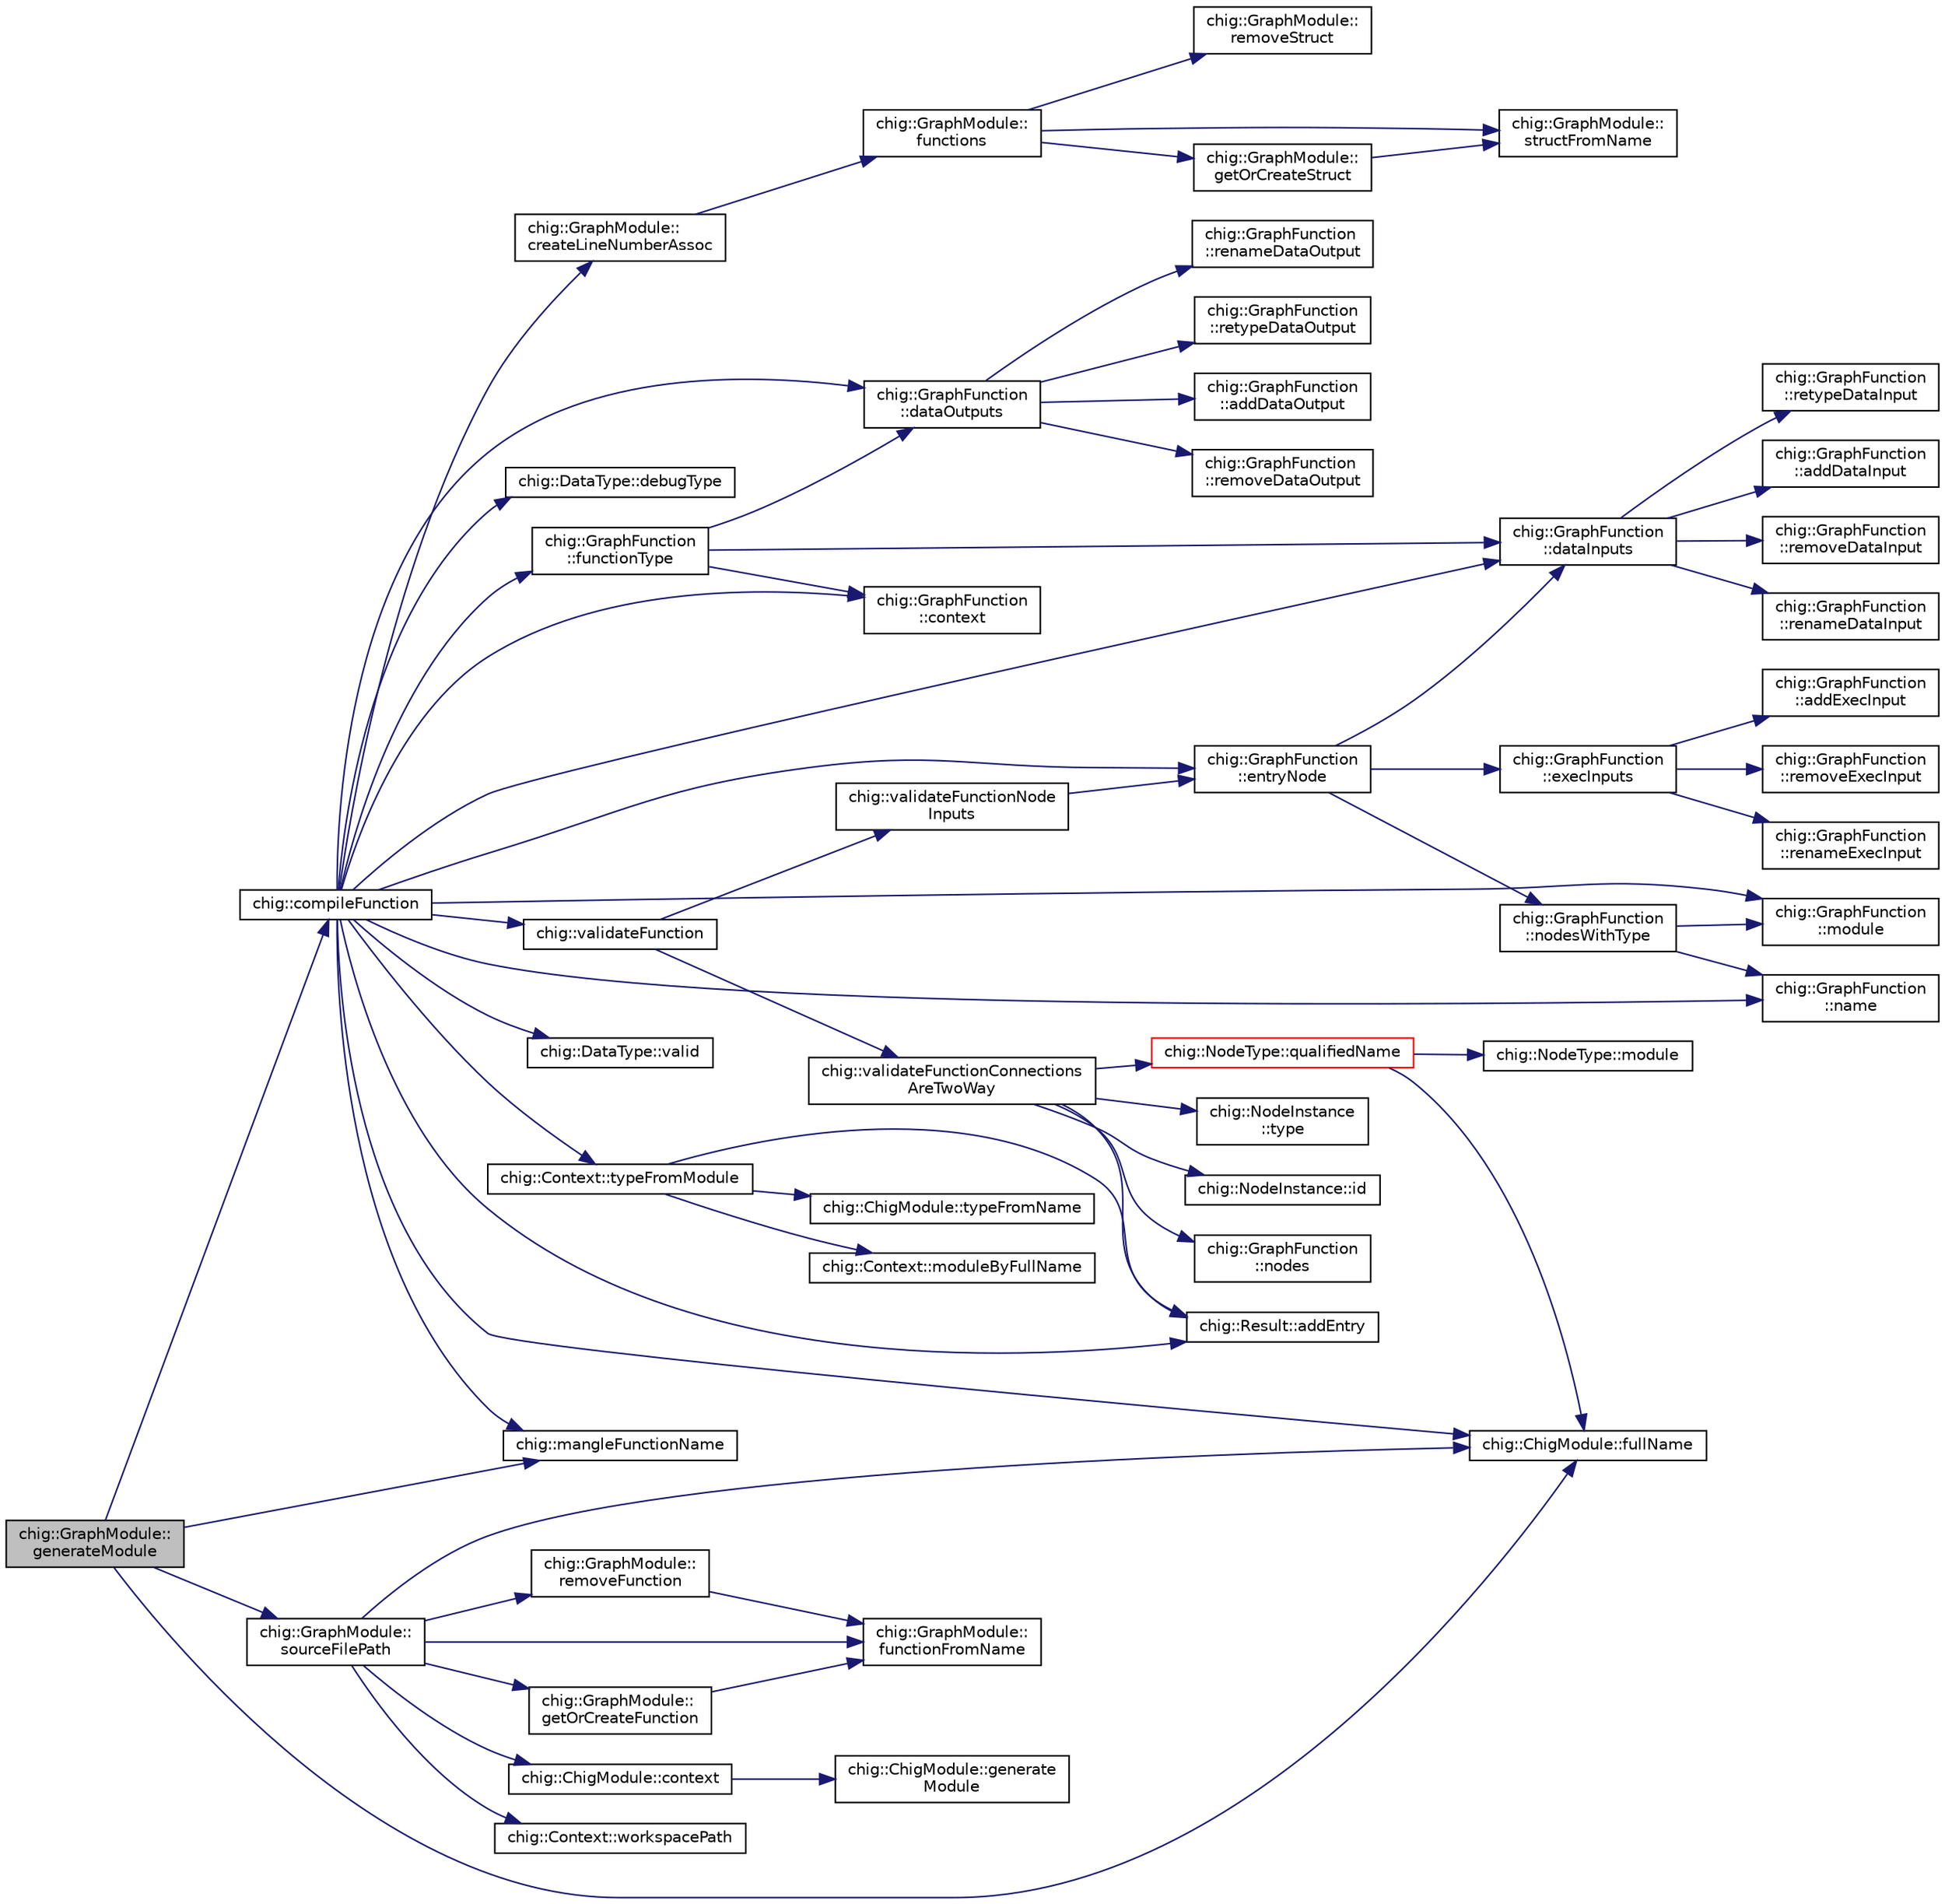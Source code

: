digraph "chig::GraphModule::generateModule"
{
 // INTERACTIVE_SVG=YES
  edge [fontname="Helvetica",fontsize="10",labelfontname="Helvetica",labelfontsize="10"];
  node [fontname="Helvetica",fontsize="10",shape=record];
  rankdir="LR";
  Node223 [label="chig::GraphModule::\lgenerateModule",height=0.2,width=0.4,color="black", fillcolor="grey75", style="filled", fontcolor="black"];
  Node223 -> Node224 [color="midnightblue",fontsize="10",style="solid",fontname="Helvetica"];
  Node224 [label="chig::compileFunction",height=0.2,width=0.4,color="black", fillcolor="white", style="filled",URL="$namespacechig.html#a4f26546c4bc76c31cc822d0365be0f30",tooltip="Compile the graph to an llvm::Function (usually called from JsonModule::generateModule) ..."];
  Node224 -> Node225 [color="midnightblue",fontsize="10",style="solid",fontname="Helvetica"];
  Node225 [label="chig::Result::addEntry",height=0.2,width=0.4,color="black", fillcolor="white", style="filled",URL="$structchig_1_1Result.html#aabb30a56760c3a817518912d9eabb491",tooltip="Add a entry to the result, either a warning or an error. "];
  Node224 -> Node226 [color="midnightblue",fontsize="10",style="solid",fontname="Helvetica"];
  Node226 [label="chig::GraphFunction\l::context",height=0.2,width=0.4,color="black", fillcolor="white", style="filled",URL="$structchig_1_1GraphFunction.html#a1e937f70e87b2d783211f31a6ddfb91c",tooltip="Get the context. "];
  Node224 -> Node227 [color="midnightblue",fontsize="10",style="solid",fontname="Helvetica"];
  Node227 [label="chig::GraphModule::\lcreateLineNumberAssoc",height=0.2,width=0.4,color="black", fillcolor="white", style="filled",URL="$structchig_1_1GraphModule.html#a292eaf6be61fdccb79b54341a34ca6d7",tooltip="Create the associations from line number and function in debug info. "];
  Node227 -> Node228 [color="midnightblue",fontsize="10",style="solid",fontname="Helvetica"];
  Node228 [label="chig::GraphModule::\lfunctions",height=0.2,width=0.4,color="black", fillcolor="white", style="filled",URL="$structchig_1_1GraphModule.html#a3aca789690eb2e7dedc764ae20154c9d",tooltip="Get functions. "];
  Node228 -> Node229 [color="midnightblue",fontsize="10",style="solid",fontname="Helvetica"];
  Node229 [label="chig::GraphModule::\lgetOrCreateStruct",height=0.2,width=0.4,color="black", fillcolor="white", style="filled",URL="$structchig_1_1GraphModule.html#af766a22d33074aafe823b19218321d6e",tooltip="Create a new struct in the module. "];
  Node229 -> Node230 [color="midnightblue",fontsize="10",style="solid",fontname="Helvetica"];
  Node230 [label="chig::GraphModule::\lstructFromName",height=0.2,width=0.4,color="black", fillcolor="white", style="filled",URL="$structchig_1_1GraphModule.html#a64831f6b192140fb9014025717df72ac",tooltip="Get a struct by name. "];
  Node228 -> Node231 [color="midnightblue",fontsize="10",style="solid",fontname="Helvetica"];
  Node231 [label="chig::GraphModule::\lremoveStruct",height=0.2,width=0.4,color="black", fillcolor="white", style="filled",URL="$structchig_1_1GraphModule.html#a7d3e60b0ac5dcc4304c4cfc0a8b13d07",tooltip="Remove a struct from the module by name. "];
  Node228 -> Node230 [color="midnightblue",fontsize="10",style="solid",fontname="Helvetica"];
  Node224 -> Node232 [color="midnightblue",fontsize="10",style="solid",fontname="Helvetica"];
  Node232 [label="chig::GraphFunction\l::dataInputs",height=0.2,width=0.4,color="black", fillcolor="white", style="filled",URL="$structchig_1_1GraphFunction.html#a42c555949c37c229eae02af3dabae189",tooltip="Get the function data inputs in the format {type, docstring}. "];
  Node232 -> Node233 [color="midnightblue",fontsize="10",style="solid",fontname="Helvetica"];
  Node233 [label="chig::GraphFunction\l::addDataInput",height=0.2,width=0.4,color="black", fillcolor="white", style="filled",URL="$structchig_1_1GraphFunction.html#a96e25b16c3f1cd0b4d1ffc9c070389d1",tooltip="Add an input to the end of the argument list. "];
  Node232 -> Node234 [color="midnightblue",fontsize="10",style="solid",fontname="Helvetica"];
  Node234 [label="chig::GraphFunction\l::removeDataInput",height=0.2,width=0.4,color="black", fillcolor="white", style="filled",URL="$structchig_1_1GraphFunction.html#a37067fab63f7d4c0299973382ef5607b",tooltip="Remove an input from the argument list Also removes invalid connections If idx is out of range..."];
  Node232 -> Node235 [color="midnightblue",fontsize="10",style="solid",fontname="Helvetica"];
  Node235 [label="chig::GraphFunction\l::renameDataInput",height=0.2,width=0.4,color="black", fillcolor="white", style="filled",URL="$structchig_1_1GraphFunction.html#ae7ea26fbaf4f04f7be23d62195645211",tooltip="Rename a data input This also updates the entry node If idx is out of range, this function does nothi..."];
  Node232 -> Node236 [color="midnightblue",fontsize="10",style="solid",fontname="Helvetica"];
  Node236 [label="chig::GraphFunction\l::retypeDataInput",height=0.2,width=0.4,color="black", fillcolor="white", style="filled",URL="$structchig_1_1GraphFunction.html#ad1ae363954d22ece7f8234b623330a47",tooltip="Change the type of a data input This also updates the entry node and disconnects invalid connections..."];
  Node224 -> Node237 [color="midnightblue",fontsize="10",style="solid",fontname="Helvetica"];
  Node237 [label="chig::GraphFunction\l::dataOutputs",height=0.2,width=0.4,color="black", fillcolor="white", style="filled",URL="$structchig_1_1GraphFunction.html#a94dca2e45795b16d6b4fe0be6c07f250",tooltip="Get the function data outputs in the format {type, docstring}. "];
  Node237 -> Node238 [color="midnightblue",fontsize="10",style="solid",fontname="Helvetica"];
  Node238 [label="chig::GraphFunction\l::addDataOutput",height=0.2,width=0.4,color="black", fillcolor="white", style="filled",URL="$structchig_1_1GraphFunction.html#adaddf17425ed569845a7d8a8b8f8c82c",tooltip="Add an data output to the end of the argument list. "];
  Node237 -> Node239 [color="midnightblue",fontsize="10",style="solid",fontname="Helvetica"];
  Node239 [label="chig::GraphFunction\l::removeDataOutput",height=0.2,width=0.4,color="black", fillcolor="white", style="filled",URL="$structchig_1_1GraphFunction.html#a6e4628bd6cede9f39bebebce287b3a29",tooltip="Remove an data output from the argument list Also removes invalid connections If idx is out of range..."];
  Node237 -> Node240 [color="midnightblue",fontsize="10",style="solid",fontname="Helvetica"];
  Node240 [label="chig::GraphFunction\l::renameDataOutput",height=0.2,width=0.4,color="black", fillcolor="white", style="filled",URL="$structchig_1_1GraphFunction.html#a3a247a0d0ca33569feadf271a8e8832e",tooltip="Modify an data output (change it&#39;s type and docstring) "];
  Node237 -> Node241 [color="midnightblue",fontsize="10",style="solid",fontname="Helvetica"];
  Node241 [label="chig::GraphFunction\l::retypeDataOutput",height=0.2,width=0.4,color="black", fillcolor="white", style="filled",URL="$structchig_1_1GraphFunction.html#af2980bb8a9b2ed91f19c799cb09e9c54",tooltip="Change the type of a data output This also updates all exit nodes and disconnects invalid connections..."];
  Node224 -> Node242 [color="midnightblue",fontsize="10",style="solid",fontname="Helvetica"];
  Node242 [label="chig::DataType::debugType",height=0.2,width=0.4,color="black", fillcolor="white", style="filled",URL="$structchig_1_1DataType.html#a4a142025e9029ce73bd3e192e53e6d85",tooltip="Get the debug type. "];
  Node224 -> Node243 [color="midnightblue",fontsize="10",style="solid",fontname="Helvetica"];
  Node243 [label="chig::GraphFunction\l::entryNode",height=0.2,width=0.4,color="black", fillcolor="white", style="filled",URL="$structchig_1_1GraphFunction.html#aa47e30665a08b671950c4e8411c7a4ba",tooltip="Gets the node with type lang:entry returns nullptr on failure Also returns nullptr if there are two e..."];
  Node243 -> Node232 [color="midnightblue",fontsize="10",style="solid",fontname="Helvetica"];
  Node243 -> Node244 [color="midnightblue",fontsize="10",style="solid",fontname="Helvetica"];
  Node244 [label="chig::GraphFunction\l::execInputs",height=0.2,width=0.4,color="black", fillcolor="white", style="filled",URL="$structchig_1_1GraphFunction.html#a217197f9e54f57cd7a8751a335f4710b",tooltip="Get the function exec inputs. "];
  Node244 -> Node245 [color="midnightblue",fontsize="10",style="solid",fontname="Helvetica"];
  Node245 [label="chig::GraphFunction\l::addExecInput",height=0.2,width=0.4,color="black", fillcolor="white", style="filled",URL="$structchig_1_1GraphFunction.html#a330915b8bf45774e238fedecb62454b7",tooltip="Add an exec input to the end of the argument list. "];
  Node244 -> Node246 [color="midnightblue",fontsize="10",style="solid",fontname="Helvetica"];
  Node246 [label="chig::GraphFunction\l::removeExecInput",height=0.2,width=0.4,color="black", fillcolor="white", style="filled",URL="$structchig_1_1GraphFunction.html#a66ce414a8fddb835759fb9e7bacf653d",tooltip="Remove an exec input from the argument list If idx is out of range, this function does nothing..."];
  Node244 -> Node247 [color="midnightblue",fontsize="10",style="solid",fontname="Helvetica"];
  Node247 [label="chig::GraphFunction\l::renameExecInput",height=0.2,width=0.4,color="black", fillcolor="white", style="filled",URL="$structchig_1_1GraphFunction.html#a5d5b8c408ae7ae9692962cf2de1282fd",tooltip="Change the name for an exec input If idx is out of range, this function does nothing. "];
  Node243 -> Node248 [color="midnightblue",fontsize="10",style="solid",fontname="Helvetica"];
  Node248 [label="chig::GraphFunction\l::nodesWithType",height=0.2,width=0.4,color="black", fillcolor="white", style="filled",URL="$structchig_1_1GraphFunction.html#a7d7e5f171567911eb4086670b1d8571a",tooltip="Gets the nodes with a given type. "];
  Node248 -> Node249 [color="midnightblue",fontsize="10",style="solid",fontname="Helvetica"];
  Node249 [label="chig::GraphFunction\l::module",height=0.2,width=0.4,color="black", fillcolor="white", style="filled",URL="$structchig_1_1GraphFunction.html#a2eddb58def91a9e0fce7212db3834827",tooltip="Get the GraphModule that contains this GraphFunction. "];
  Node248 -> Node250 [color="midnightblue",fontsize="10",style="solid",fontname="Helvetica"];
  Node250 [label="chig::GraphFunction\l::name",height=0.2,width=0.4,color="black", fillcolor="white", style="filled",URL="$structchig_1_1GraphFunction.html#a3291c0b882b4f73e5d60af4ca75b1a37",tooltip="Get the name of the function. "];
  Node224 -> Node251 [color="midnightblue",fontsize="10",style="solid",fontname="Helvetica"];
  Node251 [label="chig::ChigModule::fullName",height=0.2,width=0.4,color="black", fillcolor="white", style="filled",URL="$structchig_1_1ChigModule.html#ad730121a133fbc474fcb71d49f31f7b3",tooltip="Get the full name of the module. "];
  Node224 -> Node252 [color="midnightblue",fontsize="10",style="solid",fontname="Helvetica"];
  Node252 [label="chig::GraphFunction\l::functionType",height=0.2,width=0.4,color="black", fillcolor="white", style="filled",URL="$structchig_1_1GraphFunction.html#a6aae3374651aca2f0973c81ecae2d848",tooltip="Get the LLVM function type for the function. "];
  Node252 -> Node226 [color="midnightblue",fontsize="10",style="solid",fontname="Helvetica"];
  Node252 -> Node232 [color="midnightblue",fontsize="10",style="solid",fontname="Helvetica"];
  Node252 -> Node237 [color="midnightblue",fontsize="10",style="solid",fontname="Helvetica"];
  Node224 -> Node253 [color="midnightblue",fontsize="10",style="solid",fontname="Helvetica"];
  Node253 [label="chig::mangleFunctionName",height=0.2,width=0.4,color="black", fillcolor="white", style="filled",URL="$namespacechig.html#a2a1a14d23516a3c3d5df010cb9d14edf",tooltip="Mangle a function name. "];
  Node224 -> Node249 [color="midnightblue",fontsize="10",style="solid",fontname="Helvetica"];
  Node224 -> Node250 [color="midnightblue",fontsize="10",style="solid",fontname="Helvetica"];
  Node224 -> Node254 [color="midnightblue",fontsize="10",style="solid",fontname="Helvetica"];
  Node254 [label="chig::Context::typeFromModule",height=0.2,width=0.4,color="black", fillcolor="white", style="filled",URL="$structchig_1_1Context.html#a0a1a3f31844162754866d7d0e877e176",tooltip="Gets a DataType from a module. "];
  Node254 -> Node225 [color="midnightblue",fontsize="10",style="solid",fontname="Helvetica"];
  Node254 -> Node255 [color="midnightblue",fontsize="10",style="solid",fontname="Helvetica"];
  Node255 [label="chig::Context::moduleByFullName",height=0.2,width=0.4,color="black", fillcolor="white", style="filled",URL="$structchig_1_1Context.html#ae9794348cb6c594497574b13852d6fd1",tooltip="Gets the module by the full name. "];
  Node254 -> Node256 [color="midnightblue",fontsize="10",style="solid",fontname="Helvetica"];
  Node256 [label="chig::ChigModule::typeFromName",height=0.2,width=0.4,color="black", fillcolor="white", style="filled",URL="$structchig_1_1ChigModule.html#a7bb138db48ea320a09312ffd1af0999a",tooltip="Get a DataType from the name. "];
  Node224 -> Node257 [color="midnightblue",fontsize="10",style="solid",fontname="Helvetica"];
  Node257 [label="chig::DataType::valid",height=0.2,width=0.4,color="black", fillcolor="white", style="filled",URL="$structchig_1_1DataType.html#a307eaa94c9f2d408c7a204e364b02b22",tooltip="Check if the DataType is valid (if it&#39;s actually bound to a type and module) "];
  Node224 -> Node258 [color="midnightblue",fontsize="10",style="solid",fontname="Helvetica"];
  Node258 [label="chig::validateFunction",height=0.2,width=0.4,color="black", fillcolor="white", style="filled",URL="$namespacechig.html#afccf44a2370371aae836862d9731155e",tooltip="Validate that a function is compilable. "];
  Node258 -> Node259 [color="midnightblue",fontsize="10",style="solid",fontname="Helvetica"];
  Node259 [label="chig::validateFunctionConnections\lAreTwoWay",height=0.2,width=0.4,color="black", fillcolor="white", style="filled",URL="$namespacechig.html#ae2ff27777b91f651f86d9a8e8ef0b986",tooltip="Make sure that connections connect back and that they have the same types. "];
  Node259 -> Node225 [color="midnightblue",fontsize="10",style="solid",fontname="Helvetica"];
  Node259 -> Node260 [color="midnightblue",fontsize="10",style="solid",fontname="Helvetica"];
  Node260 [label="chig::NodeInstance::id",height=0.2,width=0.4,color="black", fillcolor="white", style="filled",URL="$structchig_1_1NodeInstance.html#a0560b8b35612fc845d6464866c425c71",tooltip="Get the ID of the instance, unique to the graph. "];
  Node259 -> Node261 [color="midnightblue",fontsize="10",style="solid",fontname="Helvetica"];
  Node261 [label="chig::GraphFunction\l::nodes",height=0.2,width=0.4,color="black", fillcolor="white", style="filled",URL="$structchig_1_1GraphFunction.html#a7460b1b14cbf073f576968e1a1ed1cd5",tooltip="Get the nodes in the function Usually called by connectData or connectExec or GraphFunction. "];
  Node259 -> Node262 [color="midnightblue",fontsize="10",style="solid",fontname="Helvetica"];
  Node262 [label="chig::NodeType::qualifiedName",height=0.2,width=0.4,color="red", fillcolor="white", style="filled",URL="$structchig_1_1NodeType.html#aec01c9c30813ec9f0e15dda0f7ae34f3",tooltip="Get the qualified name of the node type, like module.name():name() "];
  Node262 -> Node263 [color="midnightblue",fontsize="10",style="solid",fontname="Helvetica"];
  Node263 [label="chig::NodeType::module",height=0.2,width=0.4,color="black", fillcolor="white", style="filled",URL="$structchig_1_1NodeType.html#ad18d6f37b20e92bcd580bcf7c7504e64",tooltip="Get the ChigModule this NodeType belongs to. "];
  Node262 -> Node251 [color="midnightblue",fontsize="10",style="solid",fontname="Helvetica"];
  Node259 -> Node266 [color="midnightblue",fontsize="10",style="solid",fontname="Helvetica"];
  Node266 [label="chig::NodeInstance\l::type",height=0.2,width=0.4,color="black", fillcolor="white", style="filled",URL="$structchig_1_1NodeInstance.html#a5c9d6934e14f56ff4317ff08e170e83a",tooltip="Get the type of the instance. "];
  Node258 -> Node267 [color="midnightblue",fontsize="10",style="solid",fontname="Helvetica"];
  Node267 [label="chig::validateFunctionNode\lInputs",height=0.2,width=0.4,color="black", fillcolor="white", style="filled",URL="$namespacechig.html#ad868894793d664b6ae994f24fc781b4b",tooltip="The make sure that nodes are called before their outputs are used. "];
  Node267 -> Node243 [color="midnightblue",fontsize="10",style="solid",fontname="Helvetica"];
  Node223 -> Node251 [color="midnightblue",fontsize="10",style="solid",fontname="Helvetica"];
  Node223 -> Node253 [color="midnightblue",fontsize="10",style="solid",fontname="Helvetica"];
  Node223 -> Node268 [color="midnightblue",fontsize="10",style="solid",fontname="Helvetica"];
  Node268 [label="chig::GraphModule::\lsourceFilePath",height=0.2,width=0.4,color="black", fillcolor="white", style="filled",URL="$structchig_1_1GraphModule.html#a2b80440a0bdf4c760a12ea0309d68060",tooltip="Get the path to the source file It&#39;s not garunteed to exist, because it could have not been saved..."];
  Node268 -> Node269 [color="midnightblue",fontsize="10",style="solid",fontname="Helvetica"];
  Node269 [label="chig::ChigModule::context",height=0.2,width=0.4,color="black", fillcolor="white", style="filled",URL="$structchig_1_1ChigModule.html#aad81aae17452ddc5fc43809924236385",tooltip="Get the Context that this module belongs to. "];
  Node269 -> Node270 [color="midnightblue",fontsize="10",style="solid",fontname="Helvetica"];
  Node270 [label="chig::ChigModule::generate\lModule",height=0.2,width=0.4,color="black", fillcolor="white", style="filled",URL="$structchig_1_1ChigModule.html#a7864ea1e3388965d05103768757962a4",tooltip="Generate a llvm::Module from the module. "];
  Node268 -> Node271 [color="midnightblue",fontsize="10",style="solid",fontname="Helvetica"];
  Node271 [label="chig::Context::workspacePath",height=0.2,width=0.4,color="black", fillcolor="white", style="filled",URL="$structchig_1_1Context.html#a21a5a702d92a00b87700e03782f9cb5f",tooltip="Get the workspace path of the Context. "];
  Node268 -> Node251 [color="midnightblue",fontsize="10",style="solid",fontname="Helvetica"];
  Node268 -> Node272 [color="midnightblue",fontsize="10",style="solid",fontname="Helvetica"];
  Node272 [label="chig::GraphModule::\lgetOrCreateFunction",height=0.2,width=0.4,color="black", fillcolor="white", style="filled",URL="$structchig_1_1GraphModule.html#a628d997f3978987e06a1fc05f86aab36",tooltip="Create a new function if it does&#39;t already exist. "];
  Node272 -> Node273 [color="midnightblue",fontsize="10",style="solid",fontname="Helvetica"];
  Node273 [label="chig::GraphModule::\lfunctionFromName",height=0.2,width=0.4,color="black", fillcolor="white", style="filled",URL="$structchig_1_1GraphModule.html#acf2cd8568f77bb56185e87e8ccb5889c",tooltip="Get a function from the name. "];
  Node268 -> Node274 [color="midnightblue",fontsize="10",style="solid",fontname="Helvetica"];
  Node274 [label="chig::GraphModule::\lremoveFunction",height=0.2,width=0.4,color="black", fillcolor="white", style="filled",URL="$structchig_1_1GraphModule.html#a1e4006bb0bd7eba8ce50cc7176d4477f",tooltip="Remove a function from the module. "];
  Node274 -> Node273 [color="midnightblue",fontsize="10",style="solid",fontname="Helvetica"];
  Node268 -> Node273 [color="midnightblue",fontsize="10",style="solid",fontname="Helvetica"];
}
